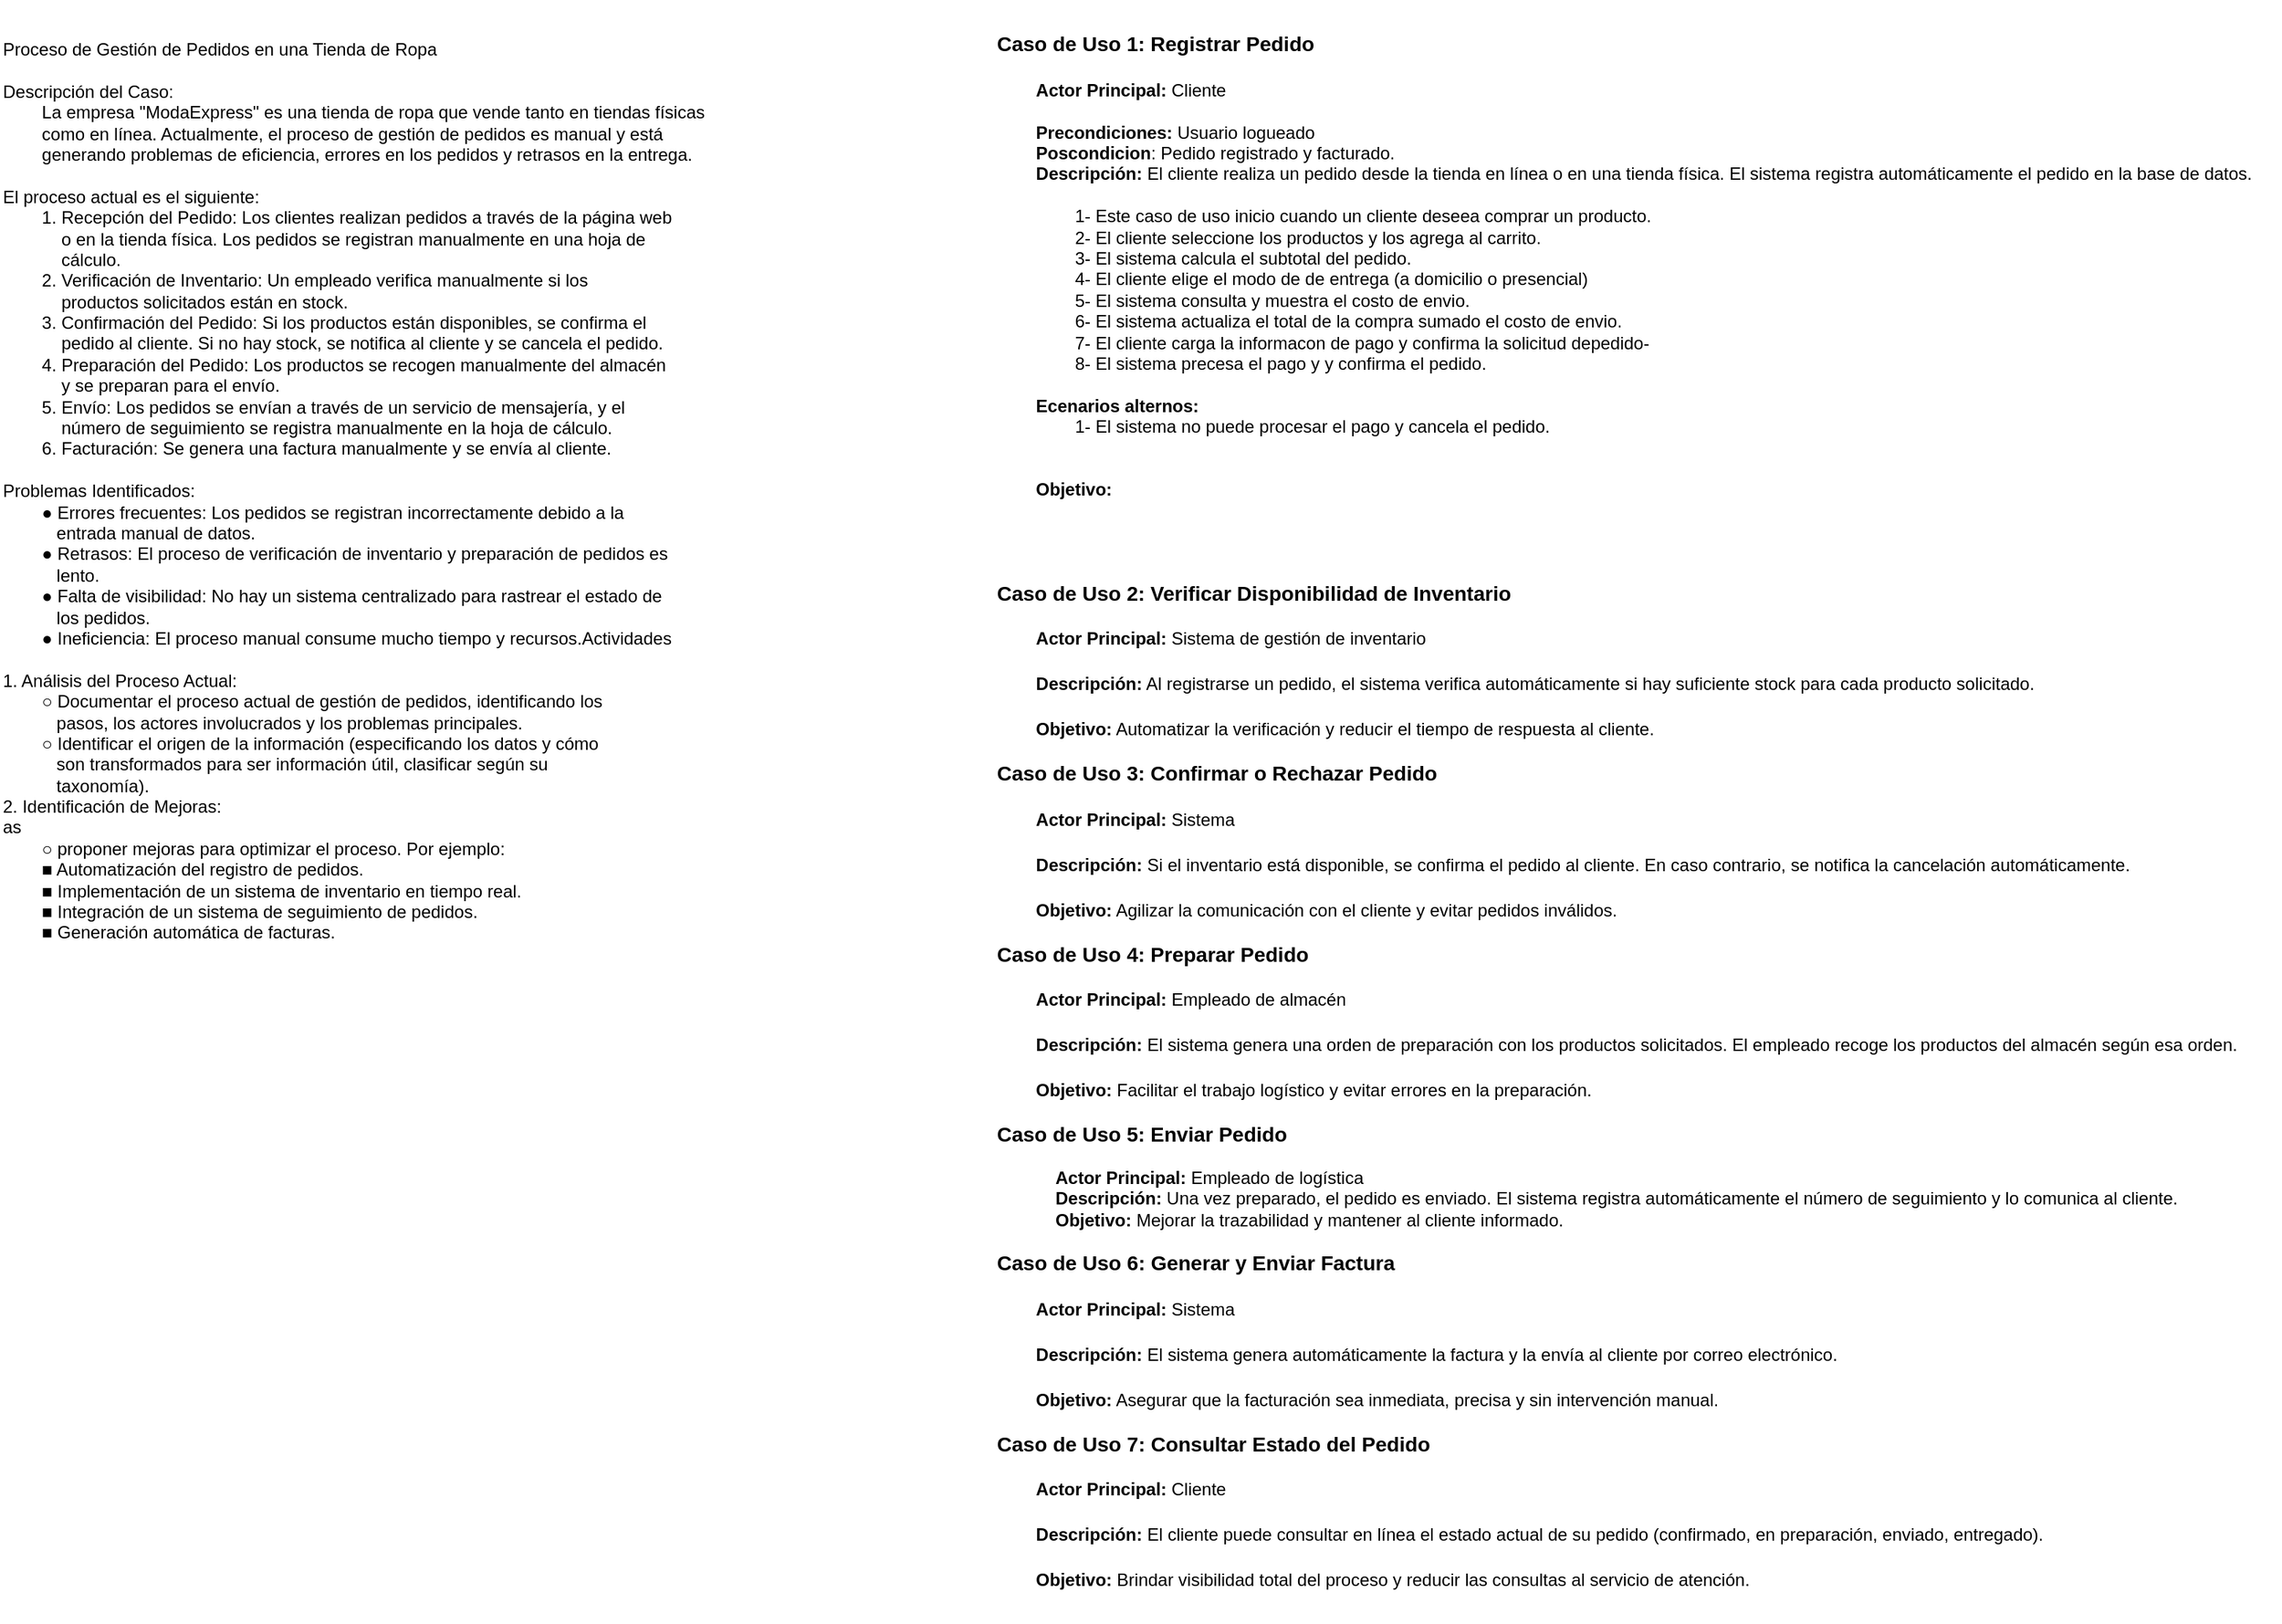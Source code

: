 <mxfile version="27.1.5" pages="4">
  <diagram id="5YTHDg19CeCrRiQ4i6nN" name="Casos de Uso">
    <mxGraphModel dx="2180" dy="1198" grid="1" gridSize="10" guides="1" tooltips="1" connect="1" arrows="1" fold="1" page="1" pageScale="1" pageWidth="100000" pageHeight="100000" math="0" shadow="0">
      <root>
        <mxCell id="0" />
        <mxCell id="1" parent="0" />
        <mxCell id="kd1G-dfVbS24iCWZsoGM-1" value="Proceso de Gestión de Pedidos en una Tienda de Ropa&lt;br&gt;&lt;br&gt;&lt;div&gt;Descripción del Caso:&lt;br&gt;&lt;span style=&quot;white-space: pre;&quot;&gt;&#x9;&lt;/span&gt;La empresa &quot;ModaExpress&quot; es una tienda de ropa que vende tanto en tiendas físicas&lt;br&gt;&lt;span style=&quot;white-space: pre;&quot;&gt;&#x9;&lt;/span&gt;como en línea. Actualmente, el proceso de gestión de pedidos es manual y está&lt;br&gt;&lt;span style=&quot;white-space: pre;&quot;&gt;&#x9;&lt;/span&gt;generando problemas de eficiencia, errores en los pedidos y retrasos en la entrega.&lt;br&gt;&lt;br&gt;&lt;/div&gt;&lt;div&gt;El proceso actual es el siguiente:&lt;br&gt;&lt;span style=&quot;white-space: pre;&quot;&gt;&#x9;&lt;/span&gt;1.​ Recepción del Pedido: Los clientes realizan pedidos a través de la página web&lt;br&gt;&lt;span style=&quot;white-space: pre;&quot;&gt;&#x9;&lt;/span&gt;&amp;nbsp; &amp;nbsp; o en la tienda física. Los pedidos se registran manualmente en una hoja de&lt;br&gt;&lt;span style=&quot;white-space: pre;&quot;&gt;&#x9;&lt;/span&gt;&amp;nbsp; &amp;nbsp; cálculo.&lt;br&gt;&lt;span style=&quot;white-space: pre;&quot;&gt;&#x9;&lt;/span&gt;2.​ Verificación de Inventario: Un empleado verifica manualmente si los&lt;br&gt;&lt;span style=&quot;white-space: pre;&quot;&gt;&#x9;&lt;/span&gt;&amp;nbsp; &amp;nbsp; productos solicitados están en stock.&lt;br&gt;&lt;span style=&quot;white-space: pre;&quot;&gt;&#x9;&lt;/span&gt;3.​ Confirmación del Pedido: Si los productos están disponibles, se confirma el&lt;br&gt;&lt;span style=&quot;white-space: pre;&quot;&gt;&#x9;&lt;/span&gt;&amp;nbsp; &amp;nbsp; pedido al cliente. Si no hay stock, se notifica al cliente y se cancela el pedido.&lt;br&gt;&lt;span style=&quot;white-space: pre;&quot;&gt;&#x9;&lt;/span&gt;4.​ Preparación del Pedido: Los productos se recogen manualmente del almacén&lt;br&gt;&lt;span style=&quot;white-space: pre;&quot;&gt;&#x9;&lt;/span&gt;&amp;nbsp; &amp;nbsp; y se preparan para el envío.&lt;br&gt;&lt;span style=&quot;white-space: pre;&quot;&gt;&#x9;&lt;/span&gt;5.​ Envío: Los pedidos se envían a través de un servicio de mensajería, y el&lt;br&gt;&lt;span style=&quot;white-space: pre;&quot;&gt;&#x9;&lt;/span&gt;&amp;nbsp; &amp;nbsp; número de seguimiento se registra manualmente en la hoja de cálculo.&lt;br&gt;&lt;span style=&quot;white-space: pre;&quot;&gt;&#x9;&lt;/span&gt;6.​ Facturación: Se genera una factura manualmente y se envía al cliente.&lt;br&gt;&lt;br&gt;&lt;/div&gt;&lt;div&gt;Problemas Identificados:&lt;br&gt;&lt;span style=&quot;white-space: pre;&quot;&gt;&#x9;&lt;/span&gt;●​ Errores frecuentes: Los pedidos se registran incorrectamente debido a la&lt;br&gt;&lt;span style=&quot;white-space: pre;&quot;&gt;&#x9;&lt;/span&gt;&amp;nbsp; &amp;nbsp;entrada manual de datos.&lt;br&gt;&lt;span style=&quot;white-space: pre;&quot;&gt;&#x9;&lt;/span&gt;●​ Retrasos: El proceso de verificación de inventario y preparación de pedidos es&lt;br&gt;&lt;span style=&quot;white-space: pre;&quot;&gt;&#x9;&lt;/span&gt;&amp;nbsp; &amp;nbsp;lento.&lt;br&gt;&lt;span style=&quot;white-space: pre;&quot;&gt;&#x9;&lt;/span&gt;●​ Falta de visibilidad: No hay un sistema centralizado para rastrear el estado de&lt;br&gt;&lt;span style=&quot;white-space: pre;&quot;&gt;&#x9;&lt;/span&gt;&amp;nbsp; &amp;nbsp;los pedidos.&lt;br&gt;&lt;span style=&quot;white-space: pre;&quot;&gt;&#x9;&lt;/span&gt;●​ Ineficiencia: El proceso manual consume mucho tiempo y recursos.Actividades&lt;br&gt;&lt;br&gt;&lt;/div&gt;&lt;div&gt;1.​ Análisis del Proceso Actual:&lt;br&gt;&lt;span style=&quot;white-space: pre;&quot;&gt;&#x9;&lt;/span&gt;○​ Documentar el proceso actual de gestión de pedidos, identificando los&lt;br&gt;&lt;span style=&quot;white-space: pre;&quot;&gt;&#x9;&lt;/span&gt;&amp;nbsp; &amp;nbsp;pasos, los actores involucrados y los problemas principales.&lt;br&gt;&lt;span style=&quot;white-space: pre;&quot;&gt;&#x9;&lt;/span&gt;○​ Identificar el origen de la información (especificando los datos y cómo&lt;br&gt;&lt;span style=&quot;white-space: pre;&quot;&gt;&#x9;&lt;/span&gt;&amp;nbsp; &amp;nbsp;son transformados para ser información útil, clasificar según su&lt;br&gt;&lt;span style=&quot;white-space: pre;&quot;&gt;&#x9;&lt;/span&gt;&amp;nbsp; &amp;nbsp;taxonomía).&lt;br&gt;2.​ Identificación de Mejoras:&lt;/div&gt;&lt;div&gt;as&lt;br&gt;&lt;span style=&quot;white-space: pre;&quot;&gt;&#x9;&lt;/span&gt;○​ proponer mejoras para optimizar el proceso. Por ejemplo:&lt;br&gt;&lt;span style=&quot;white-space: pre;&quot;&gt;&#x9;&lt;/span&gt;■​ Automatización del registro de pedidos.&lt;br&gt;&lt;span style=&quot;white-space: pre;&quot;&gt;&#x9;&lt;/span&gt;■​ Implementación de un sistema de inventario en tiempo real.&lt;br&gt;&lt;span style=&quot;white-space: pre;&quot;&gt;&#x9;&lt;/span&gt;■​ Integración de un sistema de seguimiento de pedidos.&lt;br&gt;&lt;span style=&quot;white-space: pre;&quot;&gt;&#x9;&lt;/span&gt;■​ Generación automática de facturas.&lt;/div&gt;" style="text;whiteSpace=wrap;html=1;" parent="1" vertex="1">
          <mxGeometry x="270" y="130" width="610" height="650" as="geometry" />
        </mxCell>
        <mxCell id="BOCZlkK2eR9XQvVhr_eG-1" value="&lt;h3 data-end=&quot;318&quot; data-start=&quot;276&quot;&gt;&lt;strong data-end=&quot;318&quot; data-start=&quot;283&quot;&gt;&lt;font style=&quot;font-size: 14px;&quot;&gt;Caso de Uso 1: Registrar Pedido&lt;/font&gt;&lt;/strong&gt;&lt;/h3&gt;&lt;h3 data-end=&quot;318&quot; data-start=&quot;276&quot;&gt;&lt;strong style=&quot;background-color: transparent; color: light-dark(rgb(0, 0, 0), rgb(255, 255, 255)); font-size: 12px;&quot; data-end=&quot;342&quot; data-start=&quot;322&quot;&gt;&lt;span style=&quot;white-space: pre;&quot;&gt;&#x9;&lt;/span&gt;Actor Principal:&lt;/strong&gt;&lt;span style=&quot;background-color: transparent; color: light-dark(rgb(0, 0, 0), rgb(255, 255, 255)); font-size: 12px; font-weight: normal;&quot;&gt; Cliente&lt;/span&gt;&lt;/h3&gt;&lt;div&gt;&lt;span style=&quot;background-color: transparent; color: light-dark(rgb(0, 0, 0), rgb(255, 255, 255)); font-size: 12px;&quot;&gt;&lt;span style=&quot;font-weight: normal; white-space: pre;&quot;&gt;&#x9;&lt;/span&gt;&lt;b&gt;Precondiciones: &lt;/b&gt;Usuario logueado&lt;br&gt;&lt;/span&gt;&lt;/div&gt;&lt;div&gt;&lt;span style=&quot;background-color: transparent; color: light-dark(rgb(0, 0, 0), rgb(255, 255, 255)); font-size: 12px;&quot;&gt;&lt;span style=&quot;white-space: pre;&quot;&gt;&#x9;&lt;/span&gt;&lt;b&gt;Poscondicion&lt;/b&gt;: Pedido registrado y facturado.&lt;br&gt;&lt;/span&gt;&lt;/div&gt;&lt;div&gt;&lt;span style=&quot;background-color: transparent; color: light-dark(rgb(0, 0, 0), rgb(255, 255, 255)); font-size: 12px;&quot;&gt;&lt;span style=&quot;white-space: pre;&quot;&gt;&#x9;&lt;/span&gt;&lt;/span&gt;&lt;strong style=&quot;background-color: transparent; color: light-dark(rgb(0, 0, 0), rgb(255, 255, 255));&quot; data-end=&quot;369&quot; data-start=&quot;353&quot;&gt;Descripción:&lt;/strong&gt;&lt;span style=&quot;background-color: transparent; color: light-dark(rgb(0, 0, 0), rgb(255, 255, 255));&quot;&gt; El cliente realiza un pedido desde la tienda en línea o en una tienda física. El sistema registra automáticamente el pedido en la base de datos.&lt;/span&gt;&lt;/div&gt;&lt;div&gt;&lt;span style=&quot;background-color: transparent; color: light-dark(rgb(0, 0, 0), rgb(255, 255, 255));&quot;&gt;&lt;span style=&quot;white-space: pre;&quot;&gt;&#x9;&lt;/span&gt;&lt;br&gt;&lt;/span&gt;&lt;/div&gt;&lt;div&gt;&lt;span style=&quot;white-space: pre;&quot;&gt;&#x9;&lt;/span&gt;&lt;span style=&quot;white-space: pre;&quot;&gt;&#x9;&lt;/span&gt;1- Este caso de uso inicio cuando un cliente deseea comprar un producto.&lt;br&gt;&lt;/div&gt;&lt;div&gt;&lt;span style=&quot;white-space: pre;&quot;&gt;&#x9;&lt;/span&gt;&lt;span style=&quot;white-space: pre;&quot;&gt;&#x9;&lt;/span&gt;2- El cliente seleccione los productos y los agrega al carrito.&lt;br&gt;&lt;/div&gt;&lt;div&gt;&lt;span style=&quot;white-space: pre;&quot;&gt;&#x9;&lt;/span&gt;&lt;span style=&quot;white-space: pre;&quot;&gt;&#x9;&lt;/span&gt;3- El sistema calcula el subtotal del pedido.&lt;/div&gt;&lt;div&gt;&lt;span style=&quot;white-space: pre;&quot;&gt;&#x9;&lt;/span&gt;&lt;span style=&quot;white-space: pre;&quot;&gt;&#x9;&lt;/span&gt;4- El cliente elige el modo de de entrega (a domicilio o presencial)&lt;/div&gt;&lt;div&gt;&lt;span style=&quot;white-space: pre;&quot;&gt;&#x9;&lt;/span&gt;&lt;span style=&quot;white-space: pre;&quot;&gt;&#x9;&lt;/span&gt;5- El sistema consulta y muestra el costo de envio.&lt;/div&gt;&lt;div&gt;&lt;span style=&quot;white-space: pre;&quot;&gt;&#x9;&lt;/span&gt;&lt;span style=&quot;white-space: pre;&quot;&gt;&#x9;&lt;/span&gt;6- El sistema actualiza el total de la compra sumado el costo de envio.&lt;/div&gt;&lt;div&gt;&lt;span style=&quot;white-space: pre;&quot;&gt;&#x9;&lt;/span&gt;&lt;span style=&quot;white-space: pre;&quot;&gt;&#x9;&lt;/span&gt;7- El cliente carga la informacon de pago y confirma la solicitud depedido-&lt;/div&gt;&lt;div&gt;&lt;span style=&quot;white-space: pre;&quot;&gt;&#x9;&lt;/span&gt;&lt;span style=&quot;white-space: pre;&quot;&gt;&#x9;&lt;/span&gt;8- El sistema precesa el pago y&amp;nbsp;y confirma el pedido.&lt;/div&gt;&lt;div&gt;&lt;br&gt;&lt;/div&gt;&lt;div&gt;&lt;b&gt;&lt;span style=&quot;white-space: pre;&quot;&gt;&#x9;&lt;/span&gt;Ecenarios alternos:&lt;br&gt;&lt;/b&gt;&lt;/div&gt;&lt;div&gt;&lt;span style=&quot;white-space: pre;&quot;&gt;&#x9;&lt;/span&gt;&lt;span style=&quot;white-space: pre;&quot;&gt;&#x9;&lt;/span&gt;1- El sistema no puede procesar el pago y cancela el pedido.&lt;br&gt;&lt;/div&gt;&lt;div&gt;&lt;br&gt;&lt;/div&gt;&lt;div&gt;&lt;span style=&quot;white-space: pre;&quot;&gt;&#x9;&lt;/span&gt;&lt;span style=&quot;white-space: pre;&quot;&gt;&#x9;&lt;/span&gt;&lt;br&gt;&lt;/div&gt;&lt;div&gt;&lt;strong style=&quot;background-color: transparent; color: light-dark(rgb(0, 0, 0), rgb(255, 255, 255));&quot; data-end=&quot;530&quot; data-start=&quot;517&quot;&gt;&lt;span style=&quot;white-space: pre;&quot;&gt;&#x9;&lt;/span&gt;Objetivo:&lt;/strong&gt;&lt;/div&gt;&lt;div&gt;&lt;span style=&quot;background-color: transparent; color: light-dark(rgb(0, 0, 0), rgb(255, 255, 255));&quot;&gt;&amp;nbsp;&lt;/span&gt;&lt;/div&gt;&lt;ul data-end=&quot;637&quot; data-start=&quot;320&quot;&gt;&lt;/ul&gt;&lt;br&gt;&lt;h3 data-end=&quot;708&quot; data-start=&quot;644&quot;&gt;&lt;strong data-end=&quot;708&quot; data-start=&quot;651&quot;&gt;&lt;font style=&quot;font-size: 14px;&quot;&gt;Caso de Uso 2: Verificar Disponibilidad de Inventario&lt;/font&gt;&lt;/strong&gt;&lt;/h3&gt;&lt;h3 data-end=&quot;708&quot; data-start=&quot;644&quot;&gt;&lt;strong style=&quot;background-color: transparent; color: light-dark(rgb(0, 0, 0), rgb(255, 255, 255)); font-size: 12px;&quot; data-end=&quot;732&quot; data-start=&quot;712&quot;&gt;&lt;span style=&quot;white-space: pre;&quot;&gt;&#x9;&lt;/span&gt;Actor Principal:&lt;/strong&gt;&lt;span style=&quot;background-color: transparent; color: light-dark(rgb(0, 0, 0), rgb(255, 255, 255)); font-size: 12px; font-weight: normal;&quot;&gt; Sistema de gestión de inventario&lt;/span&gt;&lt;/h3&gt;&lt;h3 data-end=&quot;708&quot; data-start=&quot;644&quot;&gt;&lt;strong style=&quot;background-color: transparent; color: light-dark(rgb(0, 0, 0), rgb(255, 255, 255)); font-size: 12px;&quot; data-end=&quot;784&quot; data-start=&quot;768&quot;&gt;&lt;span style=&quot;white-space: pre;&quot;&gt;&#x9;&lt;/span&gt;Descripción:&lt;/strong&gt;&lt;span style=&quot;background-color: transparent; color: light-dark(rgb(0, 0, 0), rgb(255, 255, 255)); font-size: 12px; font-weight: normal;&quot;&gt; Al registrarse un pedido, el sistema verifica automáticamente si hay suficiente stock para cada producto solicitado.&lt;/span&gt;&lt;/h3&gt;&lt;h3 data-end=&quot;708&quot; data-start=&quot;644&quot;&gt;&lt;strong style=&quot;background-color: transparent; color: light-dark(rgb(0, 0, 0), rgb(255, 255, 255)); font-size: 12px;&quot; data-end=&quot;917&quot; data-start=&quot;904&quot;&gt;&lt;span style=&quot;white-space: pre;&quot;&gt;&#x9;&lt;/span&gt;Objetivo:&lt;/strong&gt;&lt;span style=&quot;background-color: transparent; color: light-dark(rgb(0, 0, 0), rgb(255, 255, 255)); font-size: 12px; font-weight: normal;&quot;&gt; Automatizar la verificación y reducir el tiempo de respuesta al cliente.&lt;/span&gt;&lt;/h3&gt;&lt;h3 data-end=&quot;708&quot; data-start=&quot;644&quot;&gt;&lt;strong style=&quot;background-color: transparent; color: light-dark(rgb(0, 0, 0), rgb(255, 255, 255));&quot; data-end=&quot;1049&quot; data-start=&quot;1003&quot;&gt;&lt;font style=&quot;font-size: 14px;&quot;&gt;Caso de Uso 3: Confirmar o Rechazar Pedido&lt;/font&gt;&lt;/strong&gt;&lt;/h3&gt;&lt;h3 data-end=&quot;708&quot; data-start=&quot;644&quot;&gt;&lt;strong style=&quot;background-color: transparent; color: light-dark(rgb(0, 0, 0), rgb(255, 255, 255)); font-size: 12px;&quot; data-end=&quot;1073&quot; data-start=&quot;1053&quot;&gt;&lt;span style=&quot;white-space: pre;&quot;&gt;&#x9;&lt;/span&gt;Actor Principal:&lt;/strong&gt;&lt;span style=&quot;background-color: transparent; color: light-dark(rgb(0, 0, 0), rgb(255, 255, 255)); font-size: 12px; font-weight: normal;&quot;&gt; Sistema&lt;/span&gt;&lt;/h3&gt;&lt;h3 data-end=&quot;708&quot; data-start=&quot;644&quot;&gt;&lt;strong style=&quot;background-color: transparent; color: light-dark(rgb(0, 0, 0), rgb(255, 255, 255)); font-size: 12px;&quot; data-end=&quot;1100&quot; data-start=&quot;1084&quot;&gt;&lt;span style=&quot;white-space: pre;&quot;&gt;&#x9;&lt;/span&gt;Descripción:&lt;/strong&gt;&lt;span style=&quot;background-color: transparent; color: light-dark(rgb(0, 0, 0), rgb(255, 255, 255)); font-size: 12px; font-weight: normal;&quot;&gt; Si el inventario está disponible, se confirma el pedido al cliente. En caso contrario, se notifica la cancelación automáticamente.&lt;/span&gt;&lt;/h3&gt;&lt;h3 data-end=&quot;708&quot; data-start=&quot;644&quot;&gt;&lt;strong style=&quot;background-color: transparent; color: light-dark(rgb(0, 0, 0), rgb(255, 255, 255)); font-size: 12px;&quot; data-end=&quot;1247&quot; data-start=&quot;1234&quot;&gt;&lt;span style=&quot;white-space: pre;&quot;&gt;&#x9;&lt;/span&gt;Objetivo:&lt;/strong&gt;&lt;span style=&quot;background-color: transparent; color: light-dark(rgb(0, 0, 0), rgb(255, 255, 255)); font-size: 12px; font-weight: normal;&quot;&gt; Agilizar la comunicación con el cliente y evitar pedidos inválidos.&lt;/span&gt;&lt;/h3&gt;&lt;h3 data-end=&quot;1363&quot; data-start=&quot;1322&quot;&gt;&lt;strong data-end=&quot;1363&quot; data-start=&quot;1329&quot;&gt;&lt;font style=&quot;font-size: 14px;&quot;&gt;Caso de Uso 4: Preparar Pedido&lt;/font&gt;&lt;/strong&gt;&lt;/h3&gt;&lt;h3 data-end=&quot;1363&quot; data-start=&quot;1322&quot;&gt;&lt;strong style=&quot;background-color: transparent; color: light-dark(rgb(0, 0, 0), rgb(255, 255, 255)); font-size: 12px;&quot; data-end=&quot;1387&quot; data-start=&quot;1367&quot;&gt;&lt;span style=&quot;white-space: pre;&quot;&gt;&#x9;&lt;/span&gt;Actor Principal:&lt;/strong&gt;&lt;span style=&quot;background-color: transparent; color: light-dark(rgb(0, 0, 0), rgb(255, 255, 255)); font-size: 12px; font-weight: normal;&quot;&gt; Empleado de almacén&lt;/span&gt;&lt;/h3&gt;&lt;h3 data-end=&quot;1363&quot; data-start=&quot;1322&quot;&gt;&lt;strong style=&quot;background-color: transparent; color: light-dark(rgb(0, 0, 0), rgb(255, 255, 255)); font-size: 12px;&quot; data-end=&quot;1426&quot; data-start=&quot;1410&quot;&gt;&lt;span style=&quot;white-space: pre;&quot;&gt;&#x9;&lt;/span&gt;Descripción:&lt;/strong&gt;&lt;span style=&quot;background-color: transparent; color: light-dark(rgb(0, 0, 0), rgb(255, 255, 255)); font-size: 12px; font-weight: normal;&quot;&gt; El sistema genera una orden de preparación con los productos solicitados. El empleado recoge los productos del almacén según esa orden.&lt;/span&gt;&lt;/h3&gt;&lt;h3 data-end=&quot;1363&quot; data-start=&quot;1322&quot;&gt;&lt;strong style=&quot;background-color: transparent; color: light-dark(rgb(0, 0, 0), rgb(255, 255, 255)); font-size: 12px;&quot; data-end=&quot;1578&quot; data-start=&quot;1565&quot;&gt;&lt;span style=&quot;white-space: pre;&quot;&gt;&#x9;&lt;/span&gt;Objetivo:&lt;/strong&gt;&lt;span style=&quot;background-color: transparent; color: light-dark(rgb(0, 0, 0), rgb(255, 255, 255)); font-size: 12px; font-weight: normal;&quot;&gt; Facilitar el trabajo logístico y evitar errores en la preparación.&lt;/span&gt;&lt;/h3&gt;&lt;h3 data-end=&quot;1363&quot; data-start=&quot;1322&quot;&gt;&lt;strong style=&quot;background-color: transparent; color: light-dark(rgb(0, 0, 0), rgb(255, 255, 255)); font-size: 12px;&quot; data-end=&quot;1691&quot; data-start=&quot;1659&quot;&gt;&lt;span style=&quot;font-size: 14px;&quot;&gt;Caso de Uso 5: Enviar Pedido&lt;/span&gt;&lt;/strong&gt;&lt;/h3&gt;&lt;ul data-end=&quot;1645&quot; data-start=&quot;1365&quot;&gt;&lt;strong style=&quot;background-color: transparent; color: light-dark(rgb(0, 0, 0), rgb(255, 255, 255));&quot; data-end=&quot;1715&quot; data-start=&quot;1695&quot;&gt;Actor Principal:&lt;/strong&gt;&lt;span style=&quot;background-color: transparent; color: light-dark(rgb(0, 0, 0), rgb(255, 255, 255));&quot;&gt; Empleado de logística&lt;br&gt;&lt;/span&gt;&lt;strong style=&quot;background-color: transparent; color: light-dark(rgb(0, 0, 0), rgb(255, 255, 255));&quot; data-end=&quot;1756&quot; data-start=&quot;1740&quot;&gt;Descripción:&lt;/strong&gt;&lt;span style=&quot;background-color: transparent; color: light-dark(rgb(0, 0, 0), rgb(255, 255, 255));&quot;&gt; Una vez preparado, el pedido es enviado. El sistema registra automáticamente el número de seguimiento y lo comunica al cliente.&lt;br&gt;&lt;/span&gt;&lt;strong style=&quot;background-color: transparent; color: light-dark(rgb(0, 0, 0), rgb(255, 255, 255));&quot; data-end=&quot;1900&quot; data-start=&quot;1887&quot;&gt;Objetivo:&lt;/strong&gt;&lt;span style=&quot;background-color: transparent; color: light-dark(rgb(0, 0, 0), rgb(255, 255, 255));&quot;&gt; Mejorar la trazabilidad y mantener al cliente informado.&lt;/span&gt;&lt;/ul&gt;&lt;h3 data-end=&quot;2014&quot; data-start=&quot;1964&quot;&gt;&lt;strong data-end=&quot;2014&quot; data-start=&quot;1971&quot;&gt;Caso de Uso 6: Generar y Enviar Factura&lt;/strong&gt;&lt;/h3&gt;&lt;h3 data-end=&quot;2014&quot; data-start=&quot;1964&quot;&gt;&lt;strong style=&quot;background-color: transparent; color: light-dark(rgb(0, 0, 0), rgb(255, 255, 255)); font-size: 12px;&quot; data-end=&quot;2038&quot; data-start=&quot;2018&quot;&gt;&lt;span style=&quot;white-space: pre;&quot;&gt;&#x9;&lt;/span&gt;Actor Principal:&lt;/strong&gt;&lt;span style=&quot;background-color: transparent; color: light-dark(rgb(0, 0, 0), rgb(255, 255, 255)); font-size: 12px; font-weight: normal;&quot;&gt; Sistema&lt;/span&gt;&lt;/h3&gt;&lt;h3 data-end=&quot;2014&quot; data-start=&quot;1964&quot;&gt;&lt;strong style=&quot;background-color: transparent; color: light-dark(rgb(0, 0, 0), rgb(255, 255, 255)); font-size: 12px;&quot; data-end=&quot;2065&quot; data-start=&quot;2049&quot;&gt;&lt;span style=&quot;white-space: pre;&quot;&gt;&#x9;&lt;/span&gt;Descripción:&lt;/strong&gt;&lt;span style=&quot;background-color: transparent; color: light-dark(rgb(0, 0, 0), rgb(255, 255, 255)); font-size: 12px; font-weight: normal;&quot;&gt; El sistema genera automáticamente la factura y la envía al cliente por correo electrónico.&lt;/span&gt;&lt;/h3&gt;&lt;h3 data-end=&quot;2014&quot; data-start=&quot;1964&quot;&gt;&lt;strong style=&quot;background-color: transparent; color: light-dark(rgb(0, 0, 0), rgb(255, 255, 255)); font-size: 12px;&quot; data-end=&quot;2172&quot; data-start=&quot;2159&quot;&gt;&lt;span style=&quot;white-space: pre;&quot;&gt;&#x9;&lt;/span&gt;Objetivo:&lt;/strong&gt;&lt;span style=&quot;background-color: transparent; color: light-dark(rgb(0, 0, 0), rgb(255, 255, 255)); font-size: 12px; font-weight: normal;&quot;&gt; Asegurar que la facturación sea inmediata, precisa y sin intervención manual.&lt;/span&gt;&lt;/h3&gt;&lt;h3 data-end=&quot;2310&quot; data-start=&quot;2257&quot;&gt;&lt;strong data-end=&quot;2310&quot; data-start=&quot;2264&quot;&gt;Caso de Uso 7: Consultar Estado del Pedido&lt;/strong&gt;&lt;/h3&gt;&lt;h3 data-end=&quot;2310&quot; data-start=&quot;2257&quot;&gt;&lt;strong style=&quot;background-color: transparent; color: light-dark(rgb(0, 0, 0), rgb(255, 255, 255)); font-size: 12px;&quot; data-end=&quot;2334&quot; data-start=&quot;2314&quot;&gt;&lt;span style=&quot;white-space: pre;&quot;&gt;&#x9;&lt;/span&gt;Actor Principal:&lt;/strong&gt;&lt;span style=&quot;background-color: transparent; color: light-dark(rgb(0, 0, 0), rgb(255, 255, 255)); font-size: 12px; font-weight: normal;&quot;&gt; Cliente&lt;/span&gt;&lt;/h3&gt;&lt;h3 data-end=&quot;2310&quot; data-start=&quot;2257&quot;&gt;&lt;strong style=&quot;background-color: transparent; color: light-dark(rgb(0, 0, 0), rgb(255, 255, 255)); font-size: 12px;&quot; data-end=&quot;2361&quot; data-start=&quot;2345&quot;&gt;&lt;span style=&quot;white-space: pre;&quot;&gt;&#x9;&lt;/span&gt;Descripción:&lt;/strong&gt;&lt;span style=&quot;background-color: transparent; color: light-dark(rgb(0, 0, 0), rgb(255, 255, 255)); font-size: 12px; font-weight: normal;&quot;&gt; El cliente puede consultar en línea el estado actual de su pedido (confirmado, en preparación, enviado, entregado).&lt;/span&gt;&lt;/h3&gt;&lt;h3 data-end=&quot;2310&quot; data-start=&quot;2257&quot;&gt;&lt;strong style=&quot;background-color: transparent; color: light-dark(rgb(0, 0, 0), rgb(255, 255, 255)); font-size: 12px;&quot; data-end=&quot;2493&quot; data-start=&quot;2480&quot;&gt;&lt;span style=&quot;white-space: pre;&quot;&gt;&#x9;&lt;/span&gt;Objetivo:&lt;/strong&gt;&lt;span style=&quot;background-color: transparent; color: light-dark(rgb(0, 0, 0), rgb(255, 255, 255)); font-size: 12px; font-weight: normal;&quot;&gt; Brindar visibilidad total del proceso y reducir las consultas al servicio de atención.&lt;/span&gt;&lt;/h3&gt;" style="text;html=1;align=left;verticalAlign=middle;resizable=0;points=[];autosize=1;strokeColor=none;fillColor=none;" parent="1" vertex="1">
          <mxGeometry x="950" y="110" width="880" height="1110" as="geometry" />
        </mxCell>
      </root>
    </mxGraphModel>
  </diagram>
  <diagram id="VbNzpKQaDU-6g5852hGO" name="DiagramaDeClase">
    <mxGraphModel dx="2427" dy="887" grid="1" gridSize="10" guides="1" tooltips="1" connect="1" arrows="1" fold="1" page="0" pageScale="1" pageWidth="827" pageHeight="1169" math="0" shadow="0">
      <root>
        <mxCell id="0" />
        <mxCell id="1" parent="0" />
        <mxCell id="uJ49cOgsuwF6b2q5U07R-47" style="edgeStyle=orthogonalEdgeStyle;rounded=0;orthogonalLoop=1;jettySize=auto;html=1;fontSize=12;startSize=8;endSize=8;" parent="1" source="uJ49cOgsuwF6b2q5U07R-1" target="uJ49cOgsuwF6b2q5U07R-7" edge="1">
          <mxGeometry relative="1" as="geometry" />
        </mxCell>
        <mxCell id="uJ49cOgsuwF6b2q5U07R-52" style="edgeStyle=orthogonalEdgeStyle;rounded=0;orthogonalLoop=1;jettySize=auto;html=1;entryX=0.5;entryY=0;entryDx=0;entryDy=0;fontSize=12;startSize=8;endSize=8;" parent="1" source="uJ49cOgsuwF6b2q5U07R-1" target="uJ49cOgsuwF6b2q5U07R-15" edge="1">
          <mxGeometry relative="1" as="geometry" />
        </mxCell>
        <mxCell id="uJ49cOgsuwF6b2q5U07R-1" value="Usuario" style="swimlane;fontStyle=0;childLayout=stackLayout;horizontal=1;startSize=26;fillColor=none;horizontalStack=0;resizeParent=1;resizeParentMax=0;resizeLast=0;collapsible=1;marginBottom=0;whiteSpace=wrap;html=1;" parent="1" vertex="1">
          <mxGeometry x="-540" y="-70" width="140" height="234" as="geometry" />
        </mxCell>
        <mxCell id="uJ49cOgsuwF6b2q5U07R-2" value="+ id" style="text;strokeColor=none;fillColor=none;align=left;verticalAlign=top;spacingLeft=4;spacingRight=4;overflow=hidden;rotatable=0;points=[[0,0.5],[1,0.5]];portConstraint=eastwest;whiteSpace=wrap;html=1;" parent="uJ49cOgsuwF6b2q5U07R-1" vertex="1">
          <mxGeometry y="26" width="140" height="26" as="geometry" />
        </mxCell>
        <mxCell id="uJ49cOgsuwF6b2q5U07R-3" value="+ UserName: String" style="text;strokeColor=none;fillColor=none;align=left;verticalAlign=top;spacingLeft=4;spacingRight=4;overflow=hidden;rotatable=0;points=[[0,0.5],[1,0.5]];portConstraint=eastwest;whiteSpace=wrap;html=1;" parent="uJ49cOgsuwF6b2q5U07R-1" vertex="1">
          <mxGeometry y="52" width="140" height="26" as="geometry" />
        </mxCell>
        <mxCell id="uJ49cOgsuwF6b2q5U07R-4" value="+ password: String" style="text;strokeColor=none;fillColor=none;align=left;verticalAlign=top;spacingLeft=4;spacingRight=4;overflow=hidden;rotatable=0;points=[[0,0.5],[1,0.5]];portConstraint=eastwest;whiteSpace=wrap;html=1;" parent="uJ49cOgsuwF6b2q5U07R-1" vertex="1">
          <mxGeometry y="78" width="140" height="26" as="geometry" />
        </mxCell>
        <mxCell id="uJ49cOgsuwF6b2q5U07R-5" value="+ gmail: String" style="text;strokeColor=none;fillColor=none;align=left;verticalAlign=top;spacingLeft=4;spacingRight=4;overflow=hidden;rotatable=0;points=[[0,0.5],[1,0.5]];portConstraint=eastwest;whiteSpace=wrap;html=1;" parent="uJ49cOgsuwF6b2q5U07R-1" vertex="1">
          <mxGeometry y="104" width="140" height="26" as="geometry" />
        </mxCell>
        <mxCell id="uJ49cOgsuwF6b2q5U07R-6" value="+ rol: String" style="text;strokeColor=none;fillColor=none;align=left;verticalAlign=top;spacingLeft=4;spacingRight=4;overflow=hidden;rotatable=0;points=[[0,0.5],[1,0.5]];portConstraint=eastwest;whiteSpace=wrap;html=1;" parent="uJ49cOgsuwF6b2q5U07R-1" vertex="1">
          <mxGeometry y="130" width="140" height="26" as="geometry" />
        </mxCell>
        <mxCell id="uJ49cOgsuwF6b2q5U07R-53" value="+ CrearUsuario()" style="text;strokeColor=none;fillColor=none;align=left;verticalAlign=top;spacingLeft=4;spacingRight=4;overflow=hidden;rotatable=0;points=[[0,0.5],[1,0.5]];portConstraint=eastwest;whiteSpace=wrap;html=1;" parent="uJ49cOgsuwF6b2q5U07R-1" vertex="1">
          <mxGeometry y="156" width="140" height="26" as="geometry" />
        </mxCell>
        <mxCell id="uJ49cOgsuwF6b2q5U07R-54" value="+ UpdateUsuario()" style="text;strokeColor=none;fillColor=none;align=left;verticalAlign=top;spacingLeft=4;spacingRight=4;overflow=hidden;rotatable=0;points=[[0,0.5],[1,0.5]];portConstraint=eastwest;whiteSpace=wrap;html=1;" parent="uJ49cOgsuwF6b2q5U07R-1" vertex="1">
          <mxGeometry y="182" width="140" height="26" as="geometry" />
        </mxCell>
        <mxCell id="uJ49cOgsuwF6b2q5U07R-55" value="+ DeleteUsuario()" style="text;strokeColor=none;fillColor=none;align=left;verticalAlign=top;spacingLeft=4;spacingRight=4;overflow=hidden;rotatable=0;points=[[0,0.5],[1,0.5]];portConstraint=eastwest;whiteSpace=wrap;html=1;" parent="uJ49cOgsuwF6b2q5U07R-1" vertex="1">
          <mxGeometry y="208" width="140" height="26" as="geometry" />
        </mxCell>
        <mxCell id="uJ49cOgsuwF6b2q5U07R-61" style="edgeStyle=elbowEdgeStyle;rounded=0;orthogonalLoop=1;jettySize=auto;html=1;entryX=1.014;entryY=-0.154;entryDx=0;entryDy=0;fontSize=12;startSize=8;endSize=8;entryPerimeter=0;" parent="1" source="uJ49cOgsuwF6b2q5U07R-7" target="uJ49cOgsuwF6b2q5U07R-24" edge="1">
          <mxGeometry relative="1" as="geometry" />
        </mxCell>
        <mxCell id="uJ49cOgsuwF6b2q5U07R-7" value="Empleado" style="swimlane;fontStyle=0;childLayout=stackLayout;horizontal=1;startSize=26;fillColor=none;horizontalStack=0;resizeParent=1;resizeParentMax=0;resizeLast=0;collapsible=1;marginBottom=0;whiteSpace=wrap;html=1;" parent="1" vertex="1">
          <mxGeometry x="-360" y="240" width="140" height="112" as="geometry" />
        </mxCell>
        <mxCell id="uJ49cOgsuwF6b2q5U07R-8" value="+ id" style="text;strokeColor=none;fillColor=none;align=left;verticalAlign=top;spacingLeft=4;spacingRight=4;overflow=hidden;rotatable=0;points=[[0,0.5],[1,0.5]];portConstraint=eastwest;whiteSpace=wrap;html=1;" parent="uJ49cOgsuwF6b2q5U07R-7" vertex="1">
          <mxGeometry y="26" width="140" height="26" as="geometry" />
        </mxCell>
        <mxCell id="uJ49cOgsuwF6b2q5U07R-9" value="+ FechaNacimiento: date" style="text;strokeColor=none;fillColor=none;align=left;verticalAlign=top;spacingLeft=4;spacingRight=4;overflow=hidden;rotatable=0;points=[[0,0.5],[1,0.5]];portConstraint=eastwest;whiteSpace=wrap;html=1;" parent="uJ49cOgsuwF6b2q5U07R-7" vertex="1">
          <mxGeometry y="52" width="140" height="34" as="geometry" />
        </mxCell>
        <mxCell id="uJ49cOgsuwF6b2q5U07R-10" value="+ nombre:String&amp;nbsp;" style="text;strokeColor=none;fillColor=none;align=left;verticalAlign=top;spacingLeft=4;spacingRight=4;overflow=hidden;rotatable=0;points=[[0,0.5],[1,0.5]];portConstraint=eastwest;whiteSpace=wrap;html=1;" parent="uJ49cOgsuwF6b2q5U07R-7" vertex="1">
          <mxGeometry y="86" width="140" height="26" as="geometry" />
        </mxCell>
        <mxCell id="uJ49cOgsuwF6b2q5U07R-11" value="Venta" style="swimlane;fontStyle=0;childLayout=stackLayout;horizontal=1;startSize=26;fillColor=none;horizontalStack=0;resizeParent=1;resizeParentMax=0;resizeLast=0;collapsible=1;marginBottom=0;whiteSpace=wrap;html=1;" parent="1" vertex="1">
          <mxGeometry x="-1050" y="950" width="140" height="182" as="geometry" />
        </mxCell>
        <mxCell id="uJ49cOgsuwF6b2q5U07R-12" value="+ id" style="text;strokeColor=none;fillColor=none;align=left;verticalAlign=top;spacingLeft=4;spacingRight=4;overflow=hidden;rotatable=0;points=[[0,0.5],[1,0.5]];portConstraint=eastwest;whiteSpace=wrap;html=1;" parent="uJ49cOgsuwF6b2q5U07R-11" vertex="1">
          <mxGeometry y="26" width="140" height="26" as="geometry" />
        </mxCell>
        <mxCell id="uJ49cOgsuwF6b2q5U07R-13" value="+MedioPago: String" style="text;strokeColor=none;fillColor=none;align=left;verticalAlign=top;spacingLeft=4;spacingRight=4;overflow=hidden;rotatable=0;points=[[0,0.5],[1,0.5]];portConstraint=eastwest;whiteSpace=wrap;html=1;" parent="uJ49cOgsuwF6b2q5U07R-11" vertex="1">
          <mxGeometry y="52" width="140" height="26" as="geometry" />
        </mxCell>
        <mxCell id="uJ49cOgsuwF6b2q5U07R-14" value="+ SubTotal: String" style="text;strokeColor=none;fillColor=none;align=left;verticalAlign=top;spacingLeft=4;spacingRight=4;overflow=hidden;rotatable=0;points=[[0,0.5],[1,0.5]];portConstraint=eastwest;whiteSpace=wrap;html=1;" parent="uJ49cOgsuwF6b2q5U07R-11" vertex="1">
          <mxGeometry y="78" width="140" height="26" as="geometry" />
        </mxCell>
        <mxCell id="uJ49cOgsuwF6b2q5U07R-43" value="+ Iva: String" style="text;strokeColor=none;fillColor=none;align=left;verticalAlign=top;spacingLeft=4;spacingRight=4;overflow=hidden;rotatable=0;points=[[0,0.5],[1,0.5]];portConstraint=eastwest;whiteSpace=wrap;html=1;" parent="uJ49cOgsuwF6b2q5U07R-11" vertex="1">
          <mxGeometry y="104" width="140" height="26" as="geometry" />
        </mxCell>
        <mxCell id="uJ49cOgsuwF6b2q5U07R-44" value="+ Total: String" style="text;strokeColor=none;fillColor=none;align=left;verticalAlign=top;spacingLeft=4;spacingRight=4;overflow=hidden;rotatable=0;points=[[0,0.5],[1,0.5]];portConstraint=eastwest;whiteSpace=wrap;html=1;" parent="uJ49cOgsuwF6b2q5U07R-11" vertex="1">
          <mxGeometry y="130" width="140" height="26" as="geometry" />
        </mxCell>
        <mxCell id="uJ49cOgsuwF6b2q5U07R-45" value="+ CrearVenta()" style="text;strokeColor=none;fillColor=none;align=left;verticalAlign=top;spacingLeft=4;spacingRight=4;overflow=hidden;rotatable=0;points=[[0,0.5],[1,0.5]];portConstraint=eastwest;whiteSpace=wrap;html=1;" parent="uJ49cOgsuwF6b2q5U07R-11" vertex="1">
          <mxGeometry y="156" width="140" height="26" as="geometry" />
        </mxCell>
        <mxCell id="uJ49cOgsuwF6b2q5U07R-15" value="Cliente" style="swimlane;fontStyle=0;childLayout=stackLayout;horizontal=1;startSize=26;fillColor=none;horizontalStack=0;resizeParent=1;resizeParentMax=0;resizeLast=0;collapsible=1;marginBottom=0;whiteSpace=wrap;html=1;" parent="1" vertex="1">
          <mxGeometry x="-780" y="201" width="140" height="205" as="geometry" />
        </mxCell>
        <mxCell id="uJ49cOgsuwF6b2q5U07R-16" value="+ id" style="text;strokeColor=none;fillColor=none;align=left;verticalAlign=top;spacingLeft=4;spacingRight=4;overflow=hidden;rotatable=0;points=[[0,0.5],[1,0.5]];portConstraint=eastwest;whiteSpace=wrap;html=1;" parent="uJ49cOgsuwF6b2q5U07R-15" vertex="1">
          <mxGeometry y="26" width="140" height="26" as="geometry" />
        </mxCell>
        <mxCell id="uJ49cOgsuwF6b2q5U07R-17" value="+ Dni:String" style="text;strokeColor=none;fillColor=none;align=left;verticalAlign=top;spacingLeft=4;spacingRight=4;overflow=hidden;rotatable=0;points=[[0,0.5],[1,0.5]];portConstraint=eastwest;whiteSpace=wrap;html=1;" parent="uJ49cOgsuwF6b2q5U07R-15" vertex="1">
          <mxGeometry y="52" width="140" height="26" as="geometry" />
        </mxCell>
        <mxCell id="uJ49cOgsuwF6b2q5U07R-18" value="+ FechaNacimiento:date" style="text;strokeColor=none;fillColor=none;align=left;verticalAlign=top;spacingLeft=4;spacingRight=4;overflow=hidden;rotatable=0;points=[[0,0.5],[1,0.5]];portConstraint=eastwest;whiteSpace=wrap;html=1;" parent="uJ49cOgsuwF6b2q5U07R-15" vertex="1">
          <mxGeometry y="78" width="140" height="57" as="geometry" />
        </mxCell>
        <mxCell id="uJ49cOgsuwF6b2q5U07R-41" value="+Direccion:String" style="text;strokeColor=none;fillColor=none;align=left;verticalAlign=top;spacingLeft=4;spacingRight=4;overflow=hidden;rotatable=0;points=[[0,0.5],[1,0.5]];portConstraint=eastwest;whiteSpace=wrap;html=1;" parent="uJ49cOgsuwF6b2q5U07R-15" vertex="1">
          <mxGeometry y="135" width="140" height="35" as="geometry" />
        </mxCell>
        <mxCell id="uJ49cOgsuwF6b2q5U07R-56" value="+ActualizarDatos()" style="text;strokeColor=none;fillColor=none;align=left;verticalAlign=top;spacingLeft=4;spacingRight=4;overflow=hidden;rotatable=0;points=[[0,0.5],[1,0.5]];portConstraint=eastwest;whiteSpace=wrap;html=1;" parent="uJ49cOgsuwF6b2q5U07R-15" vertex="1">
          <mxGeometry y="170" width="140" height="35" as="geometry" />
        </mxCell>
        <mxCell id="uJ49cOgsuwF6b2q5U07R-63" style="edgeStyle=none;curved=1;rounded=0;orthogonalLoop=1;jettySize=auto;html=1;fontSize=12;startSize=8;endSize=8;" parent="1" source="uJ49cOgsuwF6b2q5U07R-19" target="uJ49cOgsuwF6b2q5U07R-11" edge="1">
          <mxGeometry relative="1" as="geometry" />
        </mxCell>
        <mxCell id="uJ49cOgsuwF6b2q5U07R-19" value="Pedidos" style="swimlane;fontStyle=0;childLayout=stackLayout;horizontal=1;startSize=26;fillColor=none;horizontalStack=0;resizeParent=1;resizeParentMax=0;resizeLast=0;collapsible=1;marginBottom=0;whiteSpace=wrap;html=1;" parent="1" vertex="1">
          <mxGeometry x="-1050" y="676" width="140" height="156" as="geometry" />
        </mxCell>
        <mxCell id="uJ49cOgsuwF6b2q5U07R-20" value="+ id" style="text;strokeColor=none;fillColor=none;align=left;verticalAlign=top;spacingLeft=4;spacingRight=4;overflow=hidden;rotatable=0;points=[[0,0.5],[1,0.5]];portConstraint=eastwest;whiteSpace=wrap;html=1;" parent="uJ49cOgsuwF6b2q5U07R-19" vertex="1">
          <mxGeometry y="26" width="140" height="26" as="geometry" />
        </mxCell>
        <mxCell id="uJ49cOgsuwF6b2q5U07R-21" value="+ fecha: String" style="text;strokeColor=none;fillColor=none;align=left;verticalAlign=top;spacingLeft=4;spacingRight=4;overflow=hidden;rotatable=0;points=[[0,0.5],[1,0.5]];portConstraint=eastwest;whiteSpace=wrap;html=1;" parent="uJ49cOgsuwF6b2q5U07R-19" vertex="1">
          <mxGeometry y="52" width="140" height="26" as="geometry" />
        </mxCell>
        <mxCell id="uJ49cOgsuwF6b2q5U07R-22" value="+ estado: String" style="text;strokeColor=none;fillColor=none;align=left;verticalAlign=top;spacingLeft=4;spacingRight=4;overflow=hidden;rotatable=0;points=[[0,0.5],[1,0.5]];portConstraint=eastwest;whiteSpace=wrap;html=1;" parent="uJ49cOgsuwF6b2q5U07R-19" vertex="1">
          <mxGeometry y="78" width="140" height="26" as="geometry" />
        </mxCell>
        <mxCell id="uJ49cOgsuwF6b2q5U07R-42" value="+VerificarStock(): String" style="text;strokeColor=none;fillColor=none;align=left;verticalAlign=top;spacingLeft=4;spacingRight=4;overflow=hidden;rotatable=0;points=[[0,0.5],[1,0.5]];portConstraint=eastwest;whiteSpace=wrap;html=1;" parent="uJ49cOgsuwF6b2q5U07R-19" vertex="1">
          <mxGeometry y="104" width="140" height="26" as="geometry" />
        </mxCell>
        <mxCell id="IMc_1PNirZM3jIOjYHXR-1" value="+ tipo: String" style="text;strokeColor=none;fillColor=none;align=left;verticalAlign=top;spacingLeft=4;spacingRight=4;overflow=hidden;rotatable=0;points=[[0,0.5],[1,0.5]];portConstraint=eastwest;whiteSpace=wrap;html=1;" parent="uJ49cOgsuwF6b2q5U07R-19" vertex="1">
          <mxGeometry y="130" width="140" height="26" as="geometry" />
        </mxCell>
        <mxCell id="uJ49cOgsuwF6b2q5U07R-23" value="ControllerPedidos" style="swimlane;fontStyle=0;childLayout=stackLayout;horizontal=1;startSize=26;fillColor=none;horizontalStack=0;resizeParent=1;resizeParentMax=0;resizeLast=0;collapsible=1;marginBottom=0;whiteSpace=wrap;html=1;" parent="1" vertex="1">
          <mxGeometry x="-770" y="676" width="140" height="150" as="geometry" />
        </mxCell>
        <mxCell id="uJ49cOgsuwF6b2q5U07R-24" value="+ Cliente: cliente" style="text;strokeColor=none;fillColor=none;align=left;verticalAlign=top;spacingLeft=4;spacingRight=4;overflow=hidden;rotatable=0;points=[[0,0.5],[1,0.5]];portConstraint=eastwest;whiteSpace=wrap;html=1;" parent="uJ49cOgsuwF6b2q5U07R-23" vertex="1">
          <mxGeometry y="26" width="140" height="26" as="geometry" />
        </mxCell>
        <mxCell id="uJ49cOgsuwF6b2q5U07R-25" value="+ Empleado: empleado" style="text;strokeColor=none;fillColor=none;align=left;verticalAlign=top;spacingLeft=4;spacingRight=4;overflow=hidden;rotatable=0;points=[[0,0.5],[1,0.5]];portConstraint=eastwest;whiteSpace=wrap;html=1;" parent="uJ49cOgsuwF6b2q5U07R-23" vertex="1">
          <mxGeometry y="52" width="140" height="26" as="geometry" />
        </mxCell>
        <mxCell id="uJ49cOgsuwF6b2q5U07R-26" value="+Producto:producto" style="text;strokeColor=none;fillColor=none;align=left;verticalAlign=top;spacingLeft=4;spacingRight=4;overflow=hidden;rotatable=0;points=[[0,0.5],[1,0.5]];portConstraint=eastwest;whiteSpace=wrap;html=1;" parent="uJ49cOgsuwF6b2q5U07R-23" vertex="1">
          <mxGeometry y="78" width="140" height="26" as="geometry" />
        </mxCell>
        <mxCell id="uJ49cOgsuwF6b2q5U07R-40" value="+ CrearPedido()" style="text;strokeColor=none;fillColor=none;align=left;verticalAlign=top;spacingLeft=4;spacingRight=4;overflow=hidden;rotatable=0;points=[[0,0.5],[1,0.5]];portConstraint=eastwest;whiteSpace=wrap;html=1;" parent="uJ49cOgsuwF6b2q5U07R-23" vertex="1">
          <mxGeometry y="104" width="140" height="46" as="geometry" />
        </mxCell>
        <mxCell id="uJ49cOgsuwF6b2q5U07R-31" value="Productos" style="swimlane;fontStyle=0;childLayout=stackLayout;horizontal=1;startSize=26;fillColor=none;horizontalStack=0;resizeParent=1;resizeParentMax=0;resizeLast=0;collapsible=1;marginBottom=0;whiteSpace=wrap;html=1;" parent="1" vertex="1">
          <mxGeometry x="-1290" y="460" width="140" height="104" as="geometry" />
        </mxCell>
        <mxCell id="uJ49cOgsuwF6b2q5U07R-32" value="+ id" style="text;strokeColor=none;fillColor=none;align=left;verticalAlign=top;spacingLeft=4;spacingRight=4;overflow=hidden;rotatable=0;points=[[0,0.5],[1,0.5]];portConstraint=eastwest;whiteSpace=wrap;html=1;" parent="uJ49cOgsuwF6b2q5U07R-31" vertex="1">
          <mxGeometry y="26" width="140" height="26" as="geometry" />
        </mxCell>
        <mxCell id="uJ49cOgsuwF6b2q5U07R-33" value="+ Nombre:String&amp;nbsp;" style="text;strokeColor=none;fillColor=none;align=left;verticalAlign=top;spacingLeft=4;spacingRight=4;overflow=hidden;rotatable=0;points=[[0,0.5],[1,0.5]];portConstraint=eastwest;whiteSpace=wrap;html=1;" parent="uJ49cOgsuwF6b2q5U07R-31" vertex="1">
          <mxGeometry y="52" width="140" height="26" as="geometry" />
        </mxCell>
        <mxCell id="uJ49cOgsuwF6b2q5U07R-34" value="+ Marca: String" style="text;strokeColor=none;fillColor=none;align=left;verticalAlign=top;spacingLeft=4;spacingRight=4;overflow=hidden;rotatable=0;points=[[0,0.5],[1,0.5]];portConstraint=eastwest;whiteSpace=wrap;html=1;" parent="uJ49cOgsuwF6b2q5U07R-31" vertex="1">
          <mxGeometry y="78" width="140" height="26" as="geometry" />
        </mxCell>
        <mxCell id="uJ49cOgsuwF6b2q5U07R-64" style="edgeStyle=none;curved=1;rounded=0;orthogonalLoop=1;jettySize=auto;html=1;entryX=0.5;entryY=0;entryDx=0;entryDy=0;fontSize=12;startSize=8;endSize=8;" parent="1" source="uJ49cOgsuwF6b2q5U07R-35" target="uJ49cOgsuwF6b2q5U07R-19" edge="1">
          <mxGeometry relative="1" as="geometry" />
        </mxCell>
        <mxCell id="uJ49cOgsuwF6b2q5U07R-35" value="Stock" style="swimlane;fontStyle=0;childLayout=stackLayout;horizontal=1;startSize=26;fillColor=none;horizontalStack=0;resizeParent=1;resizeParentMax=0;resizeLast=0;collapsible=1;marginBottom=0;whiteSpace=wrap;html=1;" parent="1" vertex="1">
          <mxGeometry x="-1050" y="460" width="140" height="104" as="geometry" />
        </mxCell>
        <mxCell id="uJ49cOgsuwF6b2q5U07R-36" value="+ id" style="text;strokeColor=none;fillColor=none;align=left;verticalAlign=top;spacingLeft=4;spacingRight=4;overflow=hidden;rotatable=0;points=[[0,0.5],[1,0.5]];portConstraint=eastwest;whiteSpace=wrap;html=1;" parent="uJ49cOgsuwF6b2q5U07R-35" vertex="1">
          <mxGeometry y="26" width="140" height="26" as="geometry" />
        </mxCell>
        <mxCell id="uJ49cOgsuwF6b2q5U07R-37" value="+ cantidad: String" style="text;strokeColor=none;fillColor=none;align=left;verticalAlign=top;spacingLeft=4;spacingRight=4;overflow=hidden;rotatable=0;points=[[0,0.5],[1,0.5]];portConstraint=eastwest;whiteSpace=wrap;html=1;" parent="uJ49cOgsuwF6b2q5U07R-35" vertex="1">
          <mxGeometry y="52" width="140" height="26" as="geometry" />
        </mxCell>
        <mxCell id="uJ49cOgsuwF6b2q5U07R-38" value="+ ActualizarStock(): type" style="text;strokeColor=none;fillColor=none;align=left;verticalAlign=top;spacingLeft=4;spacingRight=4;overflow=hidden;rotatable=0;points=[[0,0.5],[1,0.5]];portConstraint=eastwest;whiteSpace=wrap;html=1;" parent="uJ49cOgsuwF6b2q5U07R-35" vertex="1">
          <mxGeometry y="78" width="140" height="26" as="geometry" />
        </mxCell>
        <mxCell id="uJ49cOgsuwF6b2q5U07R-48" value="ServicePedido" style="swimlane;fontStyle=0;childLayout=stackLayout;horizontal=1;startSize=26;fillColor=none;horizontalStack=0;resizeParent=1;resizeParentMax=0;resizeLast=0;collapsible=1;marginBottom=0;whiteSpace=wrap;html=1;" parent="1" vertex="1">
          <mxGeometry x="-1420" y="680" width="230" height="104" as="geometry" />
        </mxCell>
        <mxCell id="uJ49cOgsuwF6b2q5U07R-49" value="+ EstadoPedido(): type" style="text;strokeColor=none;fillColor=none;align=left;verticalAlign=top;spacingLeft=4;spacingRight=4;overflow=hidden;rotatable=0;points=[[0,0.5],[1,0.5]];portConstraint=eastwest;whiteSpace=wrap;html=1;" parent="uJ49cOgsuwF6b2q5U07R-48" vertex="1">
          <mxGeometry y="26" width="230" height="26" as="geometry" />
        </mxCell>
        <mxCell id="uJ49cOgsuwF6b2q5U07R-50" value="+ NotificarDisponibilidad(): type" style="text;strokeColor=none;fillColor=none;align=left;verticalAlign=top;spacingLeft=4;spacingRight=4;overflow=hidden;rotatable=0;points=[[0,0.5],[1,0.5]];portConstraint=eastwest;whiteSpace=wrap;html=1;" parent="uJ49cOgsuwF6b2q5U07R-48" vertex="1">
          <mxGeometry y="52" width="230" height="26" as="geometry" />
        </mxCell>
        <mxCell id="uJ49cOgsuwF6b2q5U07R-51" value="+ CancelarPedido()&amp;nbsp;" style="text;strokeColor=none;fillColor=none;align=left;verticalAlign=top;spacingLeft=4;spacingRight=4;overflow=hidden;rotatable=0;points=[[0,0.5],[1,0.5]];portConstraint=eastwest;whiteSpace=wrap;html=1;" parent="uJ49cOgsuwF6b2q5U07R-48" vertex="1">
          <mxGeometry y="78" width="230" height="26" as="geometry" />
        </mxCell>
        <mxCell id="uJ49cOgsuwF6b2q5U07R-57" style="edgeStyle=none;curved=1;rounded=0;orthogonalLoop=1;jettySize=auto;html=1;entryX=0.443;entryY=0;entryDx=0;entryDy=0;entryPerimeter=0;fontSize=12;startSize=8;endSize=8;" parent="1" source="uJ49cOgsuwF6b2q5U07R-15" target="uJ49cOgsuwF6b2q5U07R-23" edge="1">
          <mxGeometry relative="1" as="geometry" />
        </mxCell>
        <mxCell id="uJ49cOgsuwF6b2q5U07R-58" style="edgeStyle=none;curved=1;rounded=0;orthogonalLoop=1;jettySize=auto;html=1;entryX=0;entryY=0;entryDx=0;entryDy=0;entryPerimeter=0;fontSize=12;startSize=8;endSize=8;" parent="1" source="uJ49cOgsuwF6b2q5U07R-31" target="uJ49cOgsuwF6b2q5U07R-37" edge="1">
          <mxGeometry relative="1" as="geometry" />
        </mxCell>
        <mxCell id="uJ49cOgsuwF6b2q5U07R-62" style="edgeStyle=none;curved=1;rounded=0;orthogonalLoop=1;jettySize=auto;html=1;exitX=0;exitY=0.5;exitDx=0;exitDy=0;entryX=1;entryY=0.5;entryDx=0;entryDy=0;fontSize=12;startSize=8;endSize=8;" parent="1" source="uJ49cOgsuwF6b2q5U07R-24" target="uJ49cOgsuwF6b2q5U07R-20" edge="1">
          <mxGeometry relative="1" as="geometry" />
        </mxCell>
      </root>
    </mxGraphModel>
  </diagram>
  <diagram id="6anV5IoP9Md_UmfUlNSr" name="Modelo de dominio">
    <mxGraphModel dx="2343" dy="406" grid="1" gridSize="10" guides="1" tooltips="1" connect="1" arrows="1" fold="1" page="1" pageScale="1" pageWidth="827" pageHeight="1169" math="0" shadow="0">
      <root>
        <mxCell id="0" />
        <mxCell id="1" parent="0" />
        <mxCell id="iXZ_1APcKPDcDF1YwzaP-1" style="edgeStyle=orthogonalEdgeStyle;rounded=0;orthogonalLoop=1;jettySize=auto;html=1;fontSize=12;startSize=8;endSize=8;endArrow=none;startFill=0;" parent="1" source="iXZ_1APcKPDcDF1YwzaP-3" target="iXZ_1APcKPDcDF1YwzaP-13" edge="1">
          <mxGeometry relative="1" as="geometry" />
        </mxCell>
        <mxCell id="iXZ_1APcKPDcDF1YwzaP-2" style="edgeStyle=orthogonalEdgeStyle;rounded=0;orthogonalLoop=1;jettySize=auto;html=1;entryX=0.5;entryY=0;entryDx=0;entryDy=0;fontSize=12;startSize=8;endSize=8;endArrow=none;startFill=0;" parent="1" source="iXZ_1APcKPDcDF1YwzaP-3" target="iXZ_1APcKPDcDF1YwzaP-24" edge="1">
          <mxGeometry relative="1" as="geometry" />
        </mxCell>
        <mxCell id="iXZ_1APcKPDcDF1YwzaP-3" value="Usuario" style="swimlane;fontStyle=0;childLayout=stackLayout;horizontal=1;startSize=26;fillColor=none;horizontalStack=0;resizeParent=1;resizeParentMax=0;resizeLast=0;collapsible=1;marginBottom=0;whiteSpace=wrap;html=1;" parent="1" vertex="1">
          <mxGeometry x="-463" y="100" width="140" height="130" as="geometry" />
        </mxCell>
        <mxCell id="iXZ_1APcKPDcDF1YwzaP-5" value="+ UserName" style="text;strokeColor=none;fillColor=none;align=left;verticalAlign=top;spacingLeft=4;spacingRight=4;overflow=hidden;rotatable=0;points=[[0,0.5],[1,0.5]];portConstraint=eastwest;whiteSpace=wrap;html=1;" parent="iXZ_1APcKPDcDF1YwzaP-3" vertex="1">
          <mxGeometry y="26" width="140" height="26" as="geometry" />
        </mxCell>
        <mxCell id="iXZ_1APcKPDcDF1YwzaP-6" value="+ password" style="text;strokeColor=none;fillColor=none;align=left;verticalAlign=top;spacingLeft=4;spacingRight=4;overflow=hidden;rotatable=0;points=[[0,0.5],[1,0.5]];portConstraint=eastwest;whiteSpace=wrap;html=1;" parent="iXZ_1APcKPDcDF1YwzaP-3" vertex="1">
          <mxGeometry y="52" width="140" height="26" as="geometry" />
        </mxCell>
        <mxCell id="iXZ_1APcKPDcDF1YwzaP-7" value="+ gmail" style="text;strokeColor=none;fillColor=none;align=left;verticalAlign=top;spacingLeft=4;spacingRight=4;overflow=hidden;rotatable=0;points=[[0,0.5],[1,0.5]];portConstraint=eastwest;whiteSpace=wrap;html=1;" parent="iXZ_1APcKPDcDF1YwzaP-3" vertex="1">
          <mxGeometry y="78" width="140" height="26" as="geometry" />
        </mxCell>
        <mxCell id="iXZ_1APcKPDcDF1YwzaP-8" value="+ rol" style="text;strokeColor=none;fillColor=none;align=left;verticalAlign=top;spacingLeft=4;spacingRight=4;overflow=hidden;rotatable=0;points=[[0,0.5],[1,0.5]];portConstraint=eastwest;whiteSpace=wrap;html=1;" parent="iXZ_1APcKPDcDF1YwzaP-3" vertex="1">
          <mxGeometry y="104" width="140" height="26" as="geometry" />
        </mxCell>
        <mxCell id="iXZ_1APcKPDcDF1YwzaP-13" value="Empleado" style="swimlane;fontStyle=0;childLayout=stackLayout;horizontal=1;startSize=26;fillColor=none;horizontalStack=0;resizeParent=1;resizeParentMax=0;resizeLast=0;collapsible=1;marginBottom=0;whiteSpace=wrap;html=1;" parent="1" vertex="1">
          <mxGeometry x="-270" y="330" width="140" height="86" as="geometry" />
        </mxCell>
        <mxCell id="iXZ_1APcKPDcDF1YwzaP-15" value="+ FechaNacimiento" style="text;strokeColor=none;fillColor=none;align=left;verticalAlign=top;spacingLeft=4;spacingRight=4;overflow=hidden;rotatable=0;points=[[0,0.5],[1,0.5]];portConstraint=eastwest;whiteSpace=wrap;html=1;" parent="iXZ_1APcKPDcDF1YwzaP-13" vertex="1">
          <mxGeometry y="26" width="140" height="34" as="geometry" />
        </mxCell>
        <mxCell id="iXZ_1APcKPDcDF1YwzaP-16" value="+ nombre" style="text;strokeColor=none;fillColor=none;align=left;verticalAlign=top;spacingLeft=4;spacingRight=4;overflow=hidden;rotatable=0;points=[[0,0.5],[1,0.5]];portConstraint=eastwest;whiteSpace=wrap;html=1;" parent="iXZ_1APcKPDcDF1YwzaP-13" vertex="1">
          <mxGeometry y="60" width="140" height="26" as="geometry" />
        </mxCell>
        <mxCell id="iXZ_1APcKPDcDF1YwzaP-78" style="edgeStyle=orthogonalEdgeStyle;rounded=0;orthogonalLoop=1;jettySize=auto;html=1;endArrow=none;startFill=0;" parent="1" source="iXZ_1APcKPDcDF1YwzaP-17" target="iXZ_1APcKPDcDF1YwzaP-31" edge="1">
          <mxGeometry relative="1" as="geometry" />
        </mxCell>
        <mxCell id="iXZ_1APcKPDcDF1YwzaP-17" value="Venta" style="swimlane;fontStyle=0;childLayout=stackLayout;horizontal=1;startSize=26;fillColor=none;horizontalStack=0;resizeParent=1;resizeParentMax=0;resizeLast=0;collapsible=1;marginBottom=0;whiteSpace=wrap;html=1;" parent="1" vertex="1">
          <mxGeometry x="-750" y="520" width="140" height="130" as="geometry" />
        </mxCell>
        <mxCell id="iXZ_1APcKPDcDF1YwzaP-19" value="+MedioPago" style="text;strokeColor=none;fillColor=none;align=left;verticalAlign=top;spacingLeft=4;spacingRight=4;overflow=hidden;rotatable=0;points=[[0,0.5],[1,0.5]];portConstraint=eastwest;whiteSpace=wrap;html=1;" parent="iXZ_1APcKPDcDF1YwzaP-17" vertex="1">
          <mxGeometry y="26" width="140" height="26" as="geometry" />
        </mxCell>
        <mxCell id="iXZ_1APcKPDcDF1YwzaP-20" value="+ SubTotal" style="text;strokeColor=none;fillColor=none;align=left;verticalAlign=top;spacingLeft=4;spacingRight=4;overflow=hidden;rotatable=0;points=[[0,0.5],[1,0.5]];portConstraint=eastwest;whiteSpace=wrap;html=1;" parent="iXZ_1APcKPDcDF1YwzaP-17" vertex="1">
          <mxGeometry y="52" width="140" height="26" as="geometry" />
        </mxCell>
        <mxCell id="iXZ_1APcKPDcDF1YwzaP-21" value="+ Iva" style="text;strokeColor=none;fillColor=none;align=left;verticalAlign=top;spacingLeft=4;spacingRight=4;overflow=hidden;rotatable=0;points=[[0,0.5],[1,0.5]];portConstraint=eastwest;whiteSpace=wrap;html=1;" parent="iXZ_1APcKPDcDF1YwzaP-17" vertex="1">
          <mxGeometry y="78" width="140" height="26" as="geometry" />
        </mxCell>
        <mxCell id="iXZ_1APcKPDcDF1YwzaP-22" value="+ Total" style="text;strokeColor=none;fillColor=none;align=left;verticalAlign=top;spacingLeft=4;spacingRight=4;overflow=hidden;rotatable=0;points=[[0,0.5],[1,0.5]];portConstraint=eastwest;whiteSpace=wrap;html=1;" parent="iXZ_1APcKPDcDF1YwzaP-17" vertex="1">
          <mxGeometry y="104" width="140" height="26" as="geometry" />
        </mxCell>
        <mxCell id="iXZ_1APcKPDcDF1YwzaP-58" style="edgeStyle=orthogonalEdgeStyle;rounded=0;orthogonalLoop=1;jettySize=auto;html=1;endArrow=none;startFill=0;" parent="1" source="iXZ_1APcKPDcDF1YwzaP-24" target="iXZ_1APcKPDcDF1YwzaP-31" edge="1">
          <mxGeometry relative="1" as="geometry" />
        </mxCell>
        <mxCell id="iXZ_1APcKPDcDF1YwzaP-24" value="Cliente" style="swimlane;fontStyle=0;childLayout=stackLayout;horizontal=1;startSize=26;fillColor=none;horizontalStack=0;resizeParent=1;resizeParentMax=0;resizeLast=0;collapsible=1;marginBottom=0;whiteSpace=wrap;html=1;" parent="1" vertex="1">
          <mxGeometry x="-690" y="291" width="140" height="144" as="geometry" />
        </mxCell>
        <mxCell id="iXZ_1APcKPDcDF1YwzaP-26" value="+ Dni&lt;span style=&quot;white-space: pre;&quot;&gt;&#x9;&lt;/span&gt;" style="text;strokeColor=none;fillColor=none;align=left;verticalAlign=top;spacingLeft=4;spacingRight=4;overflow=hidden;rotatable=0;points=[[0,0.5],[1,0.5]];portConstraint=eastwest;whiteSpace=wrap;html=1;" parent="iXZ_1APcKPDcDF1YwzaP-24" vertex="1">
          <mxGeometry y="26" width="140" height="26" as="geometry" />
        </mxCell>
        <mxCell id="iXZ_1APcKPDcDF1YwzaP-27" value="+ FechaNacimiento" style="text;strokeColor=none;fillColor=none;align=left;verticalAlign=top;spacingLeft=4;spacingRight=4;overflow=hidden;rotatable=0;points=[[0,0.5],[1,0.5]];portConstraint=eastwest;whiteSpace=wrap;html=1;" parent="iXZ_1APcKPDcDF1YwzaP-24" vertex="1">
          <mxGeometry y="52" width="140" height="57" as="geometry" />
        </mxCell>
        <mxCell id="iXZ_1APcKPDcDF1YwzaP-28" value="+Direccion" style="text;strokeColor=none;fillColor=none;align=left;verticalAlign=top;spacingLeft=4;spacingRight=4;overflow=hidden;rotatable=0;points=[[0,0.5],[1,0.5]];portConstraint=eastwest;whiteSpace=wrap;html=1;" parent="iXZ_1APcKPDcDF1YwzaP-24" vertex="1">
          <mxGeometry y="109" width="140" height="35" as="geometry" />
        </mxCell>
        <mxCell id="iXZ_1APcKPDcDF1YwzaP-31" value="Pedidos" style="swimlane;fontStyle=0;childLayout=stackLayout;horizontal=1;startSize=26;fillColor=none;horizontalStack=0;resizeParent=1;resizeParentMax=0;resizeLast=0;collapsible=1;marginBottom=0;whiteSpace=wrap;html=1;" parent="1" vertex="1">
          <mxGeometry x="-470" y="485" width="140" height="78" as="geometry" />
        </mxCell>
        <mxCell id="iXZ_1APcKPDcDF1YwzaP-33" value="+ fecha" style="text;strokeColor=none;fillColor=none;align=left;verticalAlign=top;spacingLeft=4;spacingRight=4;overflow=hidden;rotatable=0;points=[[0,0.5],[1,0.5]];portConstraint=eastwest;whiteSpace=wrap;html=1;" parent="iXZ_1APcKPDcDF1YwzaP-31" vertex="1">
          <mxGeometry y="26" width="140" height="26" as="geometry" />
        </mxCell>
        <mxCell id="iXZ_1APcKPDcDF1YwzaP-34" value="+ estado" style="text;strokeColor=none;fillColor=none;align=left;verticalAlign=top;spacingLeft=4;spacingRight=4;overflow=hidden;rotatable=0;points=[[0,0.5],[1,0.5]];portConstraint=eastwest;whiteSpace=wrap;html=1;" parent="iXZ_1APcKPDcDF1YwzaP-31" vertex="1">
          <mxGeometry y="52" width="140" height="26" as="geometry" />
        </mxCell>
        <mxCell id="iXZ_1APcKPDcDF1YwzaP-66" style="edgeStyle=orthogonalEdgeStyle;rounded=0;orthogonalLoop=1;jettySize=auto;html=1;entryX=1;entryY=0.25;entryDx=0;entryDy=0;endArrow=none;startFill=0;" parent="1" source="iXZ_1APcKPDcDF1YwzaP-41" target="iXZ_1APcKPDcDF1YwzaP-31" edge="1">
          <mxGeometry relative="1" as="geometry" />
        </mxCell>
        <mxCell id="iXZ_1APcKPDcDF1YwzaP-77" style="edgeStyle=orthogonalEdgeStyle;rounded=0;orthogonalLoop=1;jettySize=auto;html=1;" parent="1" source="iXZ_1APcKPDcDF1YwzaP-41" target="iXZ_1APcKPDcDF1YwzaP-46" edge="1">
          <mxGeometry relative="1" as="geometry" />
        </mxCell>
        <mxCell id="iXZ_1APcKPDcDF1YwzaP-41" value="Productos" style="swimlane;fontStyle=0;childLayout=stackLayout;horizontal=1;startSize=26;fillColor=none;horizontalStack=0;resizeParent=1;resizeParentMax=0;resizeLast=0;collapsible=1;marginBottom=0;whiteSpace=wrap;html=1;" parent="1" vertex="1">
          <mxGeometry x="-250" y="485" width="140" height="78" as="geometry" />
        </mxCell>
        <mxCell id="iXZ_1APcKPDcDF1YwzaP-43" value="+ Nombre" style="text;strokeColor=none;fillColor=none;align=left;verticalAlign=top;spacingLeft=4;spacingRight=4;overflow=hidden;rotatable=0;points=[[0,0.5],[1,0.5]];portConstraint=eastwest;whiteSpace=wrap;html=1;" parent="iXZ_1APcKPDcDF1YwzaP-41" vertex="1">
          <mxGeometry y="26" width="140" height="26" as="geometry" />
        </mxCell>
        <mxCell id="iXZ_1APcKPDcDF1YwzaP-44" value="+ Marca" style="text;strokeColor=none;fillColor=none;align=left;verticalAlign=top;spacingLeft=4;spacingRight=4;overflow=hidden;rotatable=0;points=[[0,0.5],[1,0.5]];portConstraint=eastwest;whiteSpace=wrap;html=1;" parent="iXZ_1APcKPDcDF1YwzaP-41" vertex="1">
          <mxGeometry y="52" width="140" height="26" as="geometry" />
        </mxCell>
        <mxCell id="iXZ_1APcKPDcDF1YwzaP-46" value="Stock" style="swimlane;fontStyle=0;childLayout=stackLayout;horizontal=1;startSize=26;fillColor=none;horizontalStack=0;resizeParent=1;resizeParentMax=0;resizeLast=0;collapsible=1;marginBottom=0;whiteSpace=wrap;html=1;" parent="1" vertex="1">
          <mxGeometry x="-380" y="698" width="140" height="52" as="geometry" />
        </mxCell>
        <mxCell id="iXZ_1APcKPDcDF1YwzaP-48" value="+ cantidad" style="text;strokeColor=none;fillColor=none;align=left;verticalAlign=top;spacingLeft=4;spacingRight=4;overflow=hidden;rotatable=0;points=[[0,0.5],[1,0.5]];portConstraint=eastwest;whiteSpace=wrap;html=1;" parent="iXZ_1APcKPDcDF1YwzaP-46" vertex="1">
          <mxGeometry y="26" width="140" height="26" as="geometry" />
        </mxCell>
        <mxCell id="iXZ_1APcKPDcDF1YwzaP-50" value="ServicePedido" style="swimlane;fontStyle=0;childLayout=stackLayout;horizontal=1;startSize=26;fillColor=none;horizontalStack=0;resizeParent=1;resizeParentMax=0;resizeLast=0;collapsible=1;marginBottom=0;whiteSpace=wrap;html=1;" parent="1" vertex="1">
          <mxGeometry x="-1620" y="660" width="230" height="104" as="geometry" />
        </mxCell>
        <mxCell id="iXZ_1APcKPDcDF1YwzaP-51" value="+ EstadoPedido(): type" style="text;strokeColor=none;fillColor=none;align=left;verticalAlign=top;spacingLeft=4;spacingRight=4;overflow=hidden;rotatable=0;points=[[0,0.5],[1,0.5]];portConstraint=eastwest;whiteSpace=wrap;html=1;" parent="iXZ_1APcKPDcDF1YwzaP-50" vertex="1">
          <mxGeometry y="26" width="230" height="26" as="geometry" />
        </mxCell>
        <mxCell id="iXZ_1APcKPDcDF1YwzaP-52" value="+ NotificarDisponibilidad(): type" style="text;strokeColor=none;fillColor=none;align=left;verticalAlign=top;spacingLeft=4;spacingRight=4;overflow=hidden;rotatable=0;points=[[0,0.5],[1,0.5]];portConstraint=eastwest;whiteSpace=wrap;html=1;" parent="iXZ_1APcKPDcDF1YwzaP-50" vertex="1">
          <mxGeometry y="52" width="230" height="26" as="geometry" />
        </mxCell>
        <mxCell id="iXZ_1APcKPDcDF1YwzaP-53" value="+ CancelarPedido()&amp;nbsp;" style="text;strokeColor=none;fillColor=none;align=left;verticalAlign=top;spacingLeft=4;spacingRight=4;overflow=hidden;rotatable=0;points=[[0,0.5],[1,0.5]];portConstraint=eastwest;whiteSpace=wrap;html=1;" parent="iXZ_1APcKPDcDF1YwzaP-50" vertex="1">
          <mxGeometry y="78" width="230" height="26" as="geometry" />
        </mxCell>
        <mxCell id="iXZ_1APcKPDcDF1YwzaP-62" value="1" style="text;html=1;align=center;verticalAlign=middle;whiteSpace=wrap;rounded=0;" parent="1" vertex="1">
          <mxGeometry x="-550" y="340" width="60" height="30" as="geometry" />
        </mxCell>
        <mxCell id="iXZ_1APcKPDcDF1YwzaP-63" value="..1*" style="text;html=1;align=center;verticalAlign=middle;whiteSpace=wrap;rounded=0;" parent="1" vertex="1">
          <mxGeometry x="-410" y="460" width="60" height="30" as="geometry" />
        </mxCell>
        <mxCell id="iXZ_1APcKPDcDF1YwzaP-67" value="1" style="text;html=1;align=center;verticalAlign=middle;whiteSpace=wrap;rounded=0;" parent="1" vertex="1">
          <mxGeometry x="-630" y="261" width="60" height="30" as="geometry" />
        </mxCell>
        <mxCell id="iXZ_1APcKPDcDF1YwzaP-68" value="1" style="text;html=1;align=center;verticalAlign=middle;whiteSpace=wrap;rounded=0;" parent="1" vertex="1">
          <mxGeometry x="-530" y="130" width="60" height="30" as="geometry" />
        </mxCell>
        <mxCell id="iXZ_1APcKPDcDF1YwzaP-70" value="1" style="text;html=1;align=center;verticalAlign=middle;whiteSpace=wrap;rounded=0;" parent="1" vertex="1">
          <mxGeometry x="-310" y="130" width="60" height="30" as="geometry" />
        </mxCell>
        <mxCell id="iXZ_1APcKPDcDF1YwzaP-71" value="1,N" style="text;html=1;align=center;verticalAlign=middle;whiteSpace=wrap;rounded=0;" parent="1" vertex="1">
          <mxGeometry x="-250" y="301" width="60" height="29" as="geometry" />
        </mxCell>
        <mxCell id="iXZ_1APcKPDcDF1YwzaP-72" value="..1*" style="text;html=1;align=center;verticalAlign=middle;whiteSpace=wrap;rounded=0;" parent="1" vertex="1">
          <mxGeometry x="-340" y="470" width="60" height="30" as="geometry" />
        </mxCell>
        <mxCell id="iXZ_1APcKPDcDF1YwzaP-73" value="..1*" style="text;html=1;align=center;verticalAlign=middle;whiteSpace=wrap;rounded=0;" parent="1" vertex="1">
          <mxGeometry x="-290" y="500" width="60" height="30" as="geometry" />
        </mxCell>
        <mxCell id="iXZ_1APcKPDcDF1YwzaP-75" value="1" style="text;html=1;align=center;verticalAlign=middle;whiteSpace=wrap;rounded=0;" parent="1" vertex="1">
          <mxGeometry x="-190" y="570" width="60" height="30" as="geometry" />
        </mxCell>
        <mxCell id="iXZ_1APcKPDcDF1YwzaP-76" value="1" style="text;html=1;align=center;verticalAlign=middle;whiteSpace=wrap;rounded=0;" parent="1" vertex="1">
          <mxGeometry x="-330" y="668" width="60" height="30" as="geometry" />
        </mxCell>
        <mxCell id="iXZ_1APcKPDcDF1YwzaP-79" value="1" style="text;html=1;align=center;verticalAlign=middle;whiteSpace=wrap;rounded=0;" parent="1" vertex="1">
          <mxGeometry x="-630" y="550" width="60" height="30" as="geometry" />
        </mxCell>
        <mxCell id="iXZ_1APcKPDcDF1YwzaP-80" value="1" style="text;html=1;align=center;verticalAlign=middle;whiteSpace=wrap;rounded=0;" parent="1" vertex="1">
          <mxGeometry x="-530" y="490" width="60" height="30" as="geometry" />
        </mxCell>
      </root>
    </mxGraphModel>
  </diagram>
  <diagram id="56WenikBW4uDoEamz1va" name="Página-4">
    <mxGraphModel grid="1" page="1" gridSize="10" guides="1" tooltips="1" connect="1" arrows="1" fold="1" pageScale="1" pageWidth="827" pageHeight="1169" math="0" shadow="0">
      <root>
        <mxCell id="0" />
        <mxCell id="1" parent="0" />
      </root>
    </mxGraphModel>
  </diagram>
</mxfile>
